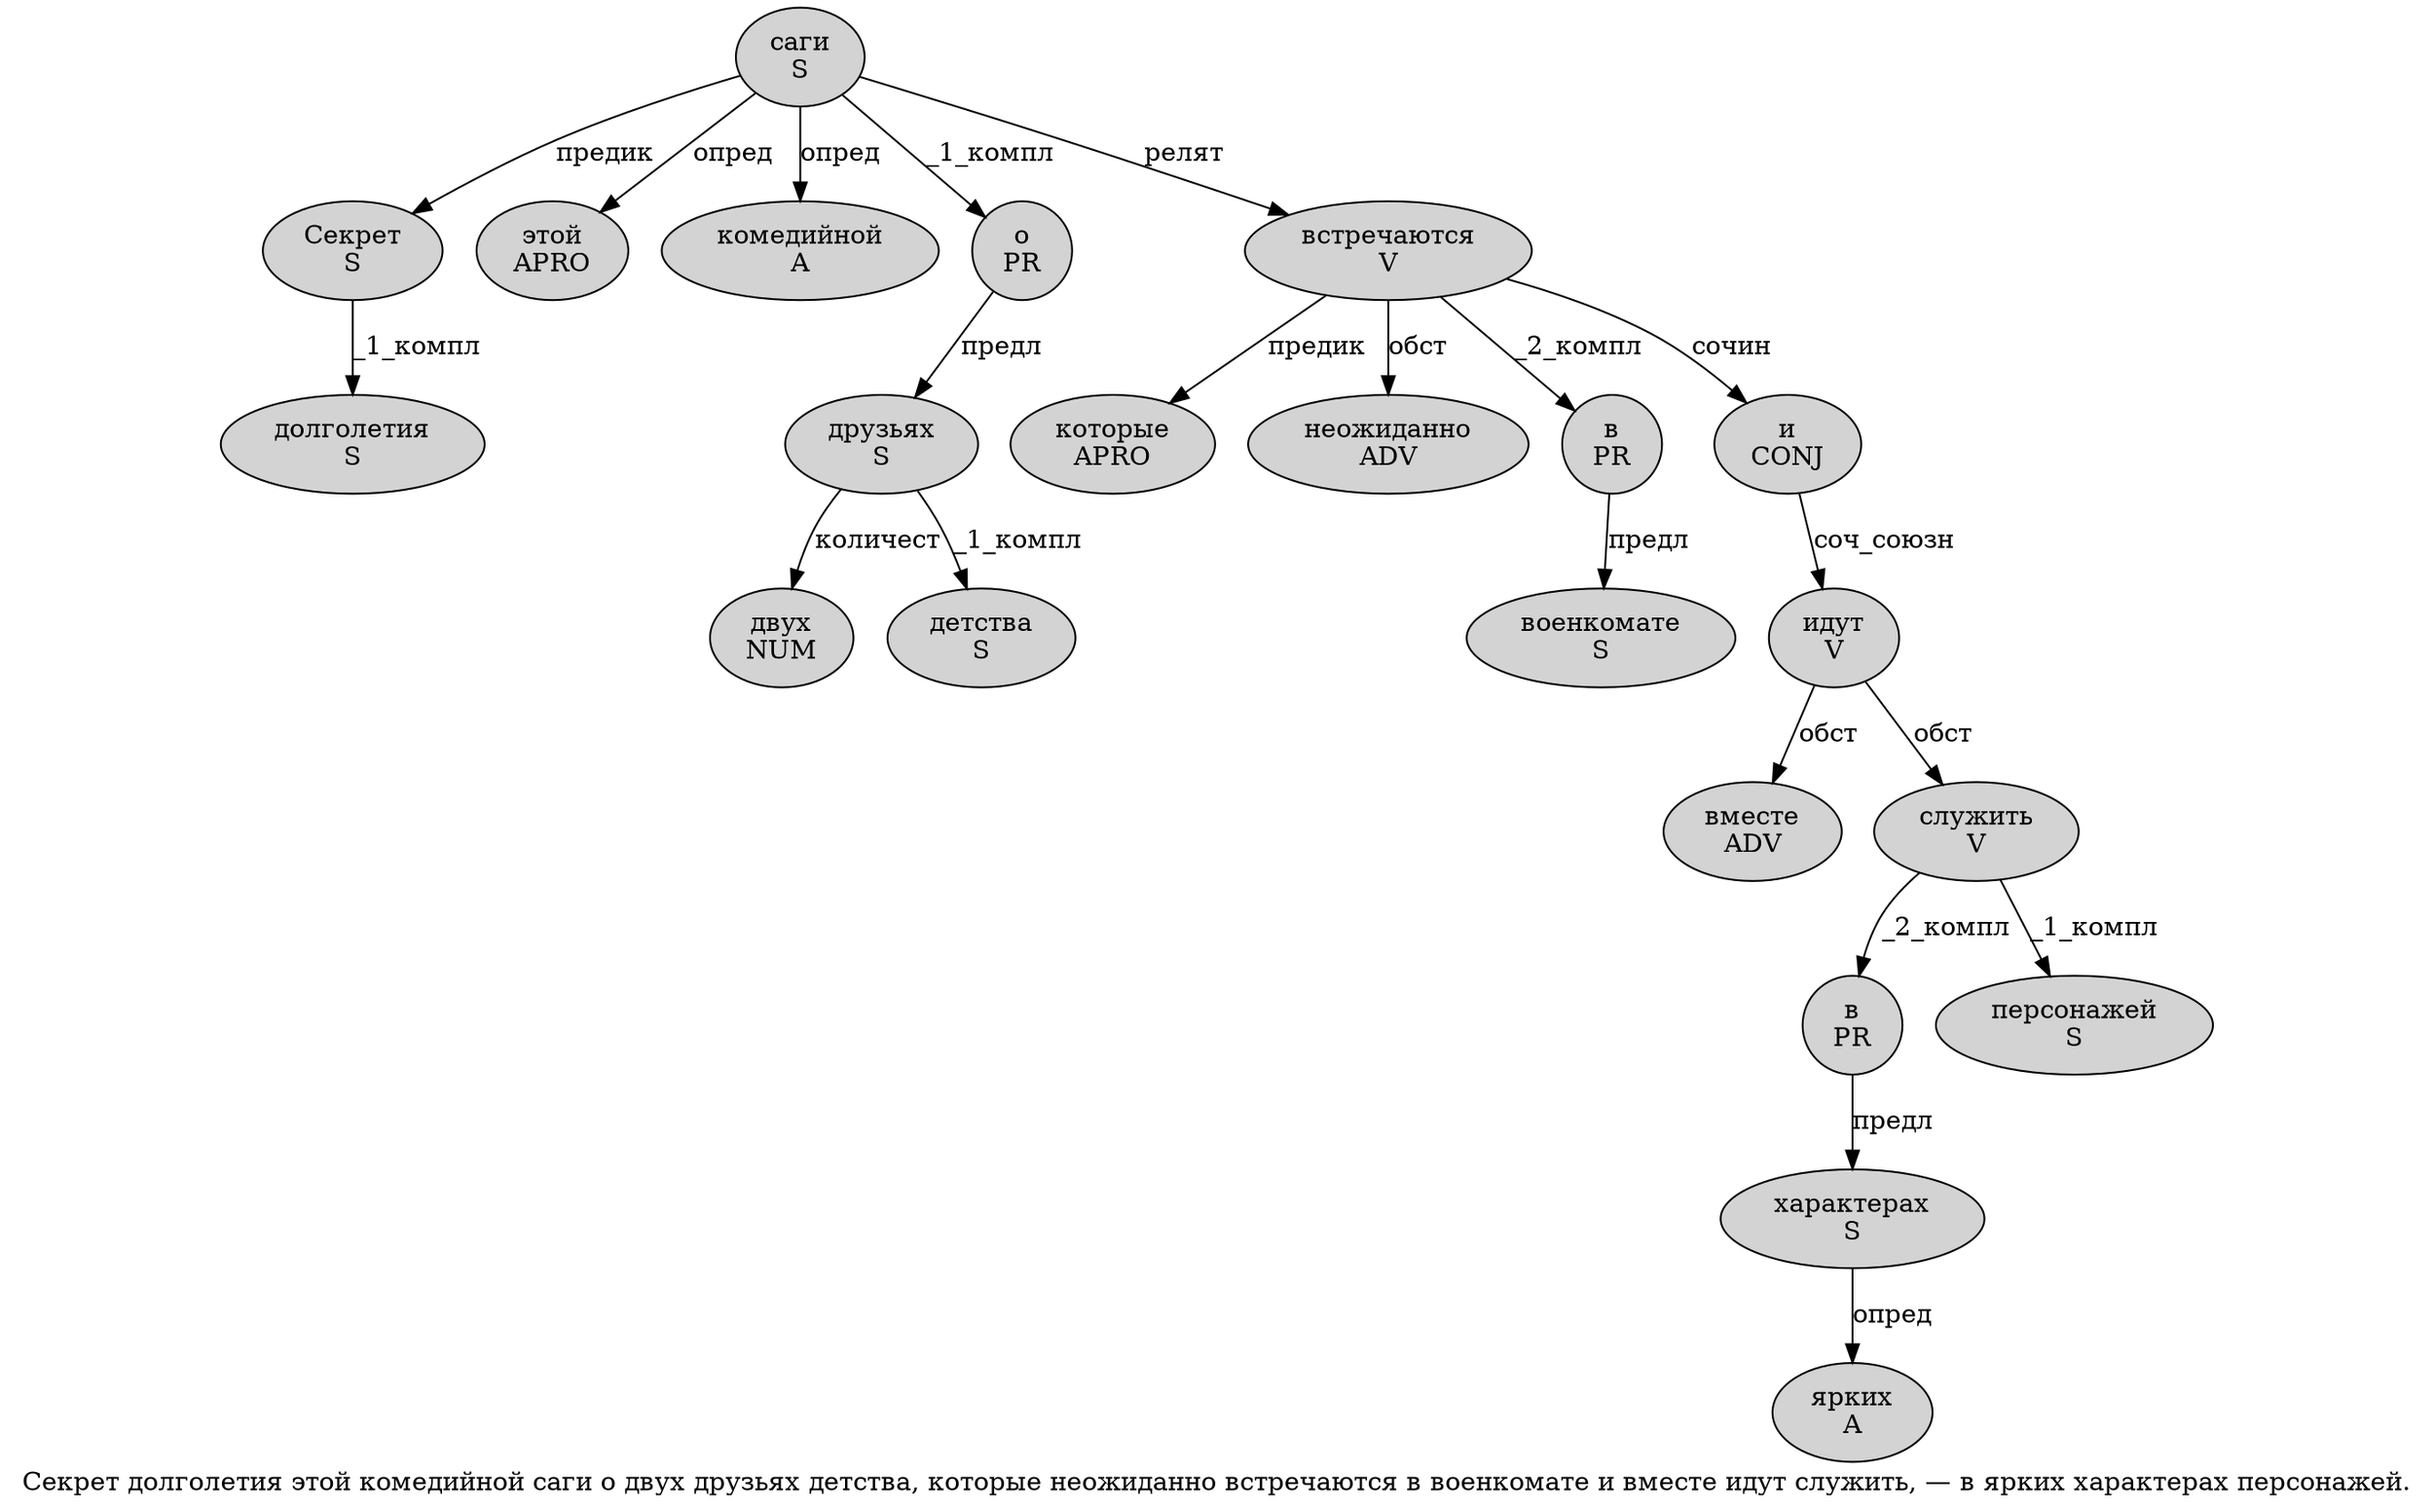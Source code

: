 digraph SENTENCE_455 {
	graph [label="Секрет долголетия этой комедийной саги о двух друзьях детства, которые неожиданно встречаются в военкомате и вместе идут служить, — в ярких характерах персонажей."]
	node [style=filled]
		0 [label="Секрет
S" color="" fillcolor=lightgray penwidth=1 shape=ellipse]
		1 [label="долголетия
S" color="" fillcolor=lightgray penwidth=1 shape=ellipse]
		2 [label="этой
APRO" color="" fillcolor=lightgray penwidth=1 shape=ellipse]
		3 [label="комедийной
A" color="" fillcolor=lightgray penwidth=1 shape=ellipse]
		4 [label="саги
S" color="" fillcolor=lightgray penwidth=1 shape=ellipse]
		5 [label="о
PR" color="" fillcolor=lightgray penwidth=1 shape=ellipse]
		6 [label="двух
NUM" color="" fillcolor=lightgray penwidth=1 shape=ellipse]
		7 [label="друзьях
S" color="" fillcolor=lightgray penwidth=1 shape=ellipse]
		8 [label="детства
S" color="" fillcolor=lightgray penwidth=1 shape=ellipse]
		10 [label="которые
APRO" color="" fillcolor=lightgray penwidth=1 shape=ellipse]
		11 [label="неожиданно
ADV" color="" fillcolor=lightgray penwidth=1 shape=ellipse]
		12 [label="встречаются
V" color="" fillcolor=lightgray penwidth=1 shape=ellipse]
		13 [label="в
PR" color="" fillcolor=lightgray penwidth=1 shape=ellipse]
		14 [label="военкомате
S" color="" fillcolor=lightgray penwidth=1 shape=ellipse]
		15 [label="и
CONJ" color="" fillcolor=lightgray penwidth=1 shape=ellipse]
		16 [label="вместе
ADV" color="" fillcolor=lightgray penwidth=1 shape=ellipse]
		17 [label="идут
V" color="" fillcolor=lightgray penwidth=1 shape=ellipse]
		18 [label="служить
V" color="" fillcolor=lightgray penwidth=1 shape=ellipse]
		21 [label="в
PR" color="" fillcolor=lightgray penwidth=1 shape=ellipse]
		22 [label="ярких
A" color="" fillcolor=lightgray penwidth=1 shape=ellipse]
		23 [label="характерах
S" color="" fillcolor=lightgray penwidth=1 shape=ellipse]
		24 [label="персонажей
S" color="" fillcolor=lightgray penwidth=1 shape=ellipse]
			23 -> 22 [label="опред"]
			17 -> 16 [label="обст"]
			17 -> 18 [label="обст"]
			5 -> 7 [label="предл"]
			13 -> 14 [label="предл"]
			12 -> 10 [label="предик"]
			12 -> 11 [label="обст"]
			12 -> 13 [label="_2_компл"]
			12 -> 15 [label="сочин"]
			4 -> 0 [label="предик"]
			4 -> 2 [label="опред"]
			4 -> 3 [label="опред"]
			4 -> 5 [label="_1_компл"]
			4 -> 12 [label="релят"]
			7 -> 6 [label="количест"]
			7 -> 8 [label="_1_компл"]
			15 -> 17 [label="соч_союзн"]
			21 -> 23 [label="предл"]
			0 -> 1 [label="_1_компл"]
			18 -> 21 [label="_2_компл"]
			18 -> 24 [label="_1_компл"]
}